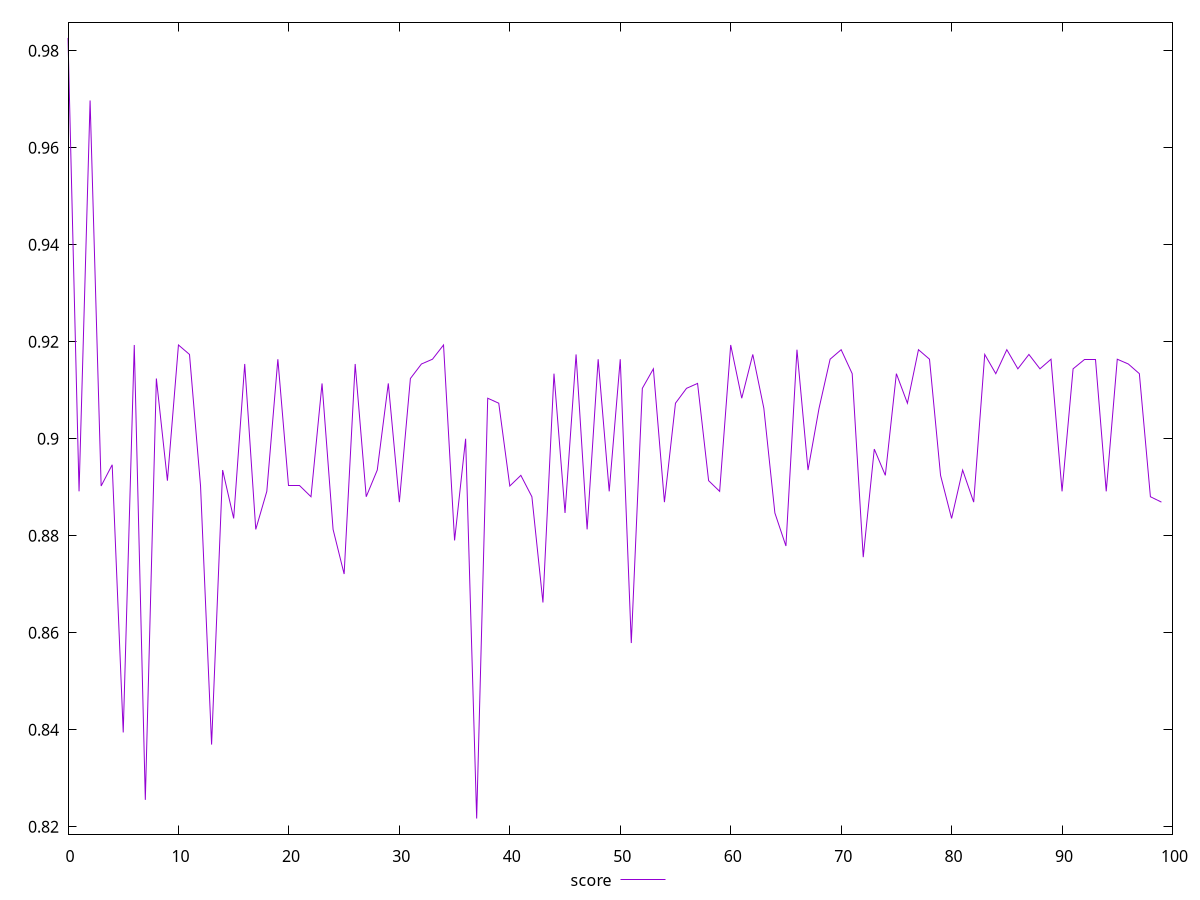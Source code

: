 reset
set terminal svg size 640, 490
set output "reprap/total-blocking-time/samples/pages+cached/score/values.svg"

$score <<EOF
0 0.9826442363466058
1 0.889152044006236
2 0.9697426684082584
3 0.8902562615076628
4 0.8946305544636101
5 0.8394434945505462
6 0.9193306938437791
7 0.8255382617101024
8 0.912414687309443
9 0.8913562573218656
10 0.91933069384378
11 0.917380153295033
12 0.8902562615076617
13 0.8369379509717426
14 0.8935434397538535
15 0.8835688966472424
16 0.9154091114965668
17 0.8813073532081728
18 0.889152044006236
19 0.9163971786250928
20 0.8902562615076638
21 0.8902562615076638
22 0.8880436409238062
23 0.9114065832202469
24 0.8813073532081728
25 0.8721068283815406
26 0.9154091114965668
27 0.8880436409238052
28 0.8935434397538525
29 0.9114065832202433
30 0.8869310884190241
31 0.912414687309443
32 0.9154091114965668
33 0.9163971786250937
34 0.91933069384378
35 0.8790300833009358
36 0.8999999314038506
37 0.821695891391382
38 0.9083528563396869
39 0.9073252563220249
40 0.8902562615076608
41 0.8924519953997037
42 0.8880436409238042
43 0.866237010546699
44 0.9134178324564849
45 0.8846936800115692
46 0.917380153295033
47 0.8813073532081728
48 0.9163971786250911
49 0.889152044006237
50 0.9163971786250911
51 0.8578750359832086
52 0.9103935540110574
53 0.9144159850101887
54 0.8869310884190262
55 0.9073252563220249
56 0.9103935540110574
57 0.9114065832202443
58 0.8913562573218646
59 0.8891520440062329
60 0.9193306938437782
61 0.9083528563396879
62 0.917380153295033
63 0.9062928680615168
64 0.8846936800115661
65 0.8778856419325579
66 0.918358002601875
67 0.8935434397538546
68 0.9062928680615159
69 0.9163971786250911
70 0.9183580026018724
71 0.9134178324564849
72 0.8755853285196531
73 0.8978655626213592
74 0.8924519953997047
75 0.9134178324564849
76 0.9073252563220249
77 0.9183580026018732
78 0.9163971786250902
79 0.8924519953997028
80 0.8835688966472444
81 0.8935434397538546
82 0.8869310884190241
83 0.917380153295032
84 0.9134178324564867
85 0.9183580026018724
86 0.9144159850101887
87 0.9173801532950312
88 0.9144159850101905
89 0.9163971786250928
90 0.8891520440062339
91 0.9144159850101896
92 0.9163971786250911
93 0.916397178625092
94 0.8891520440062339
95 0.9163971786250893
96 0.9154091114965686
97 0.9134178324564867
98 0.8880436409238072
99 0.8869310884190221
EOF

set key outside below
set yrange [0.8184769244922775:0.9858632032457103]

plot \
  $score title "score" with line, \


reset